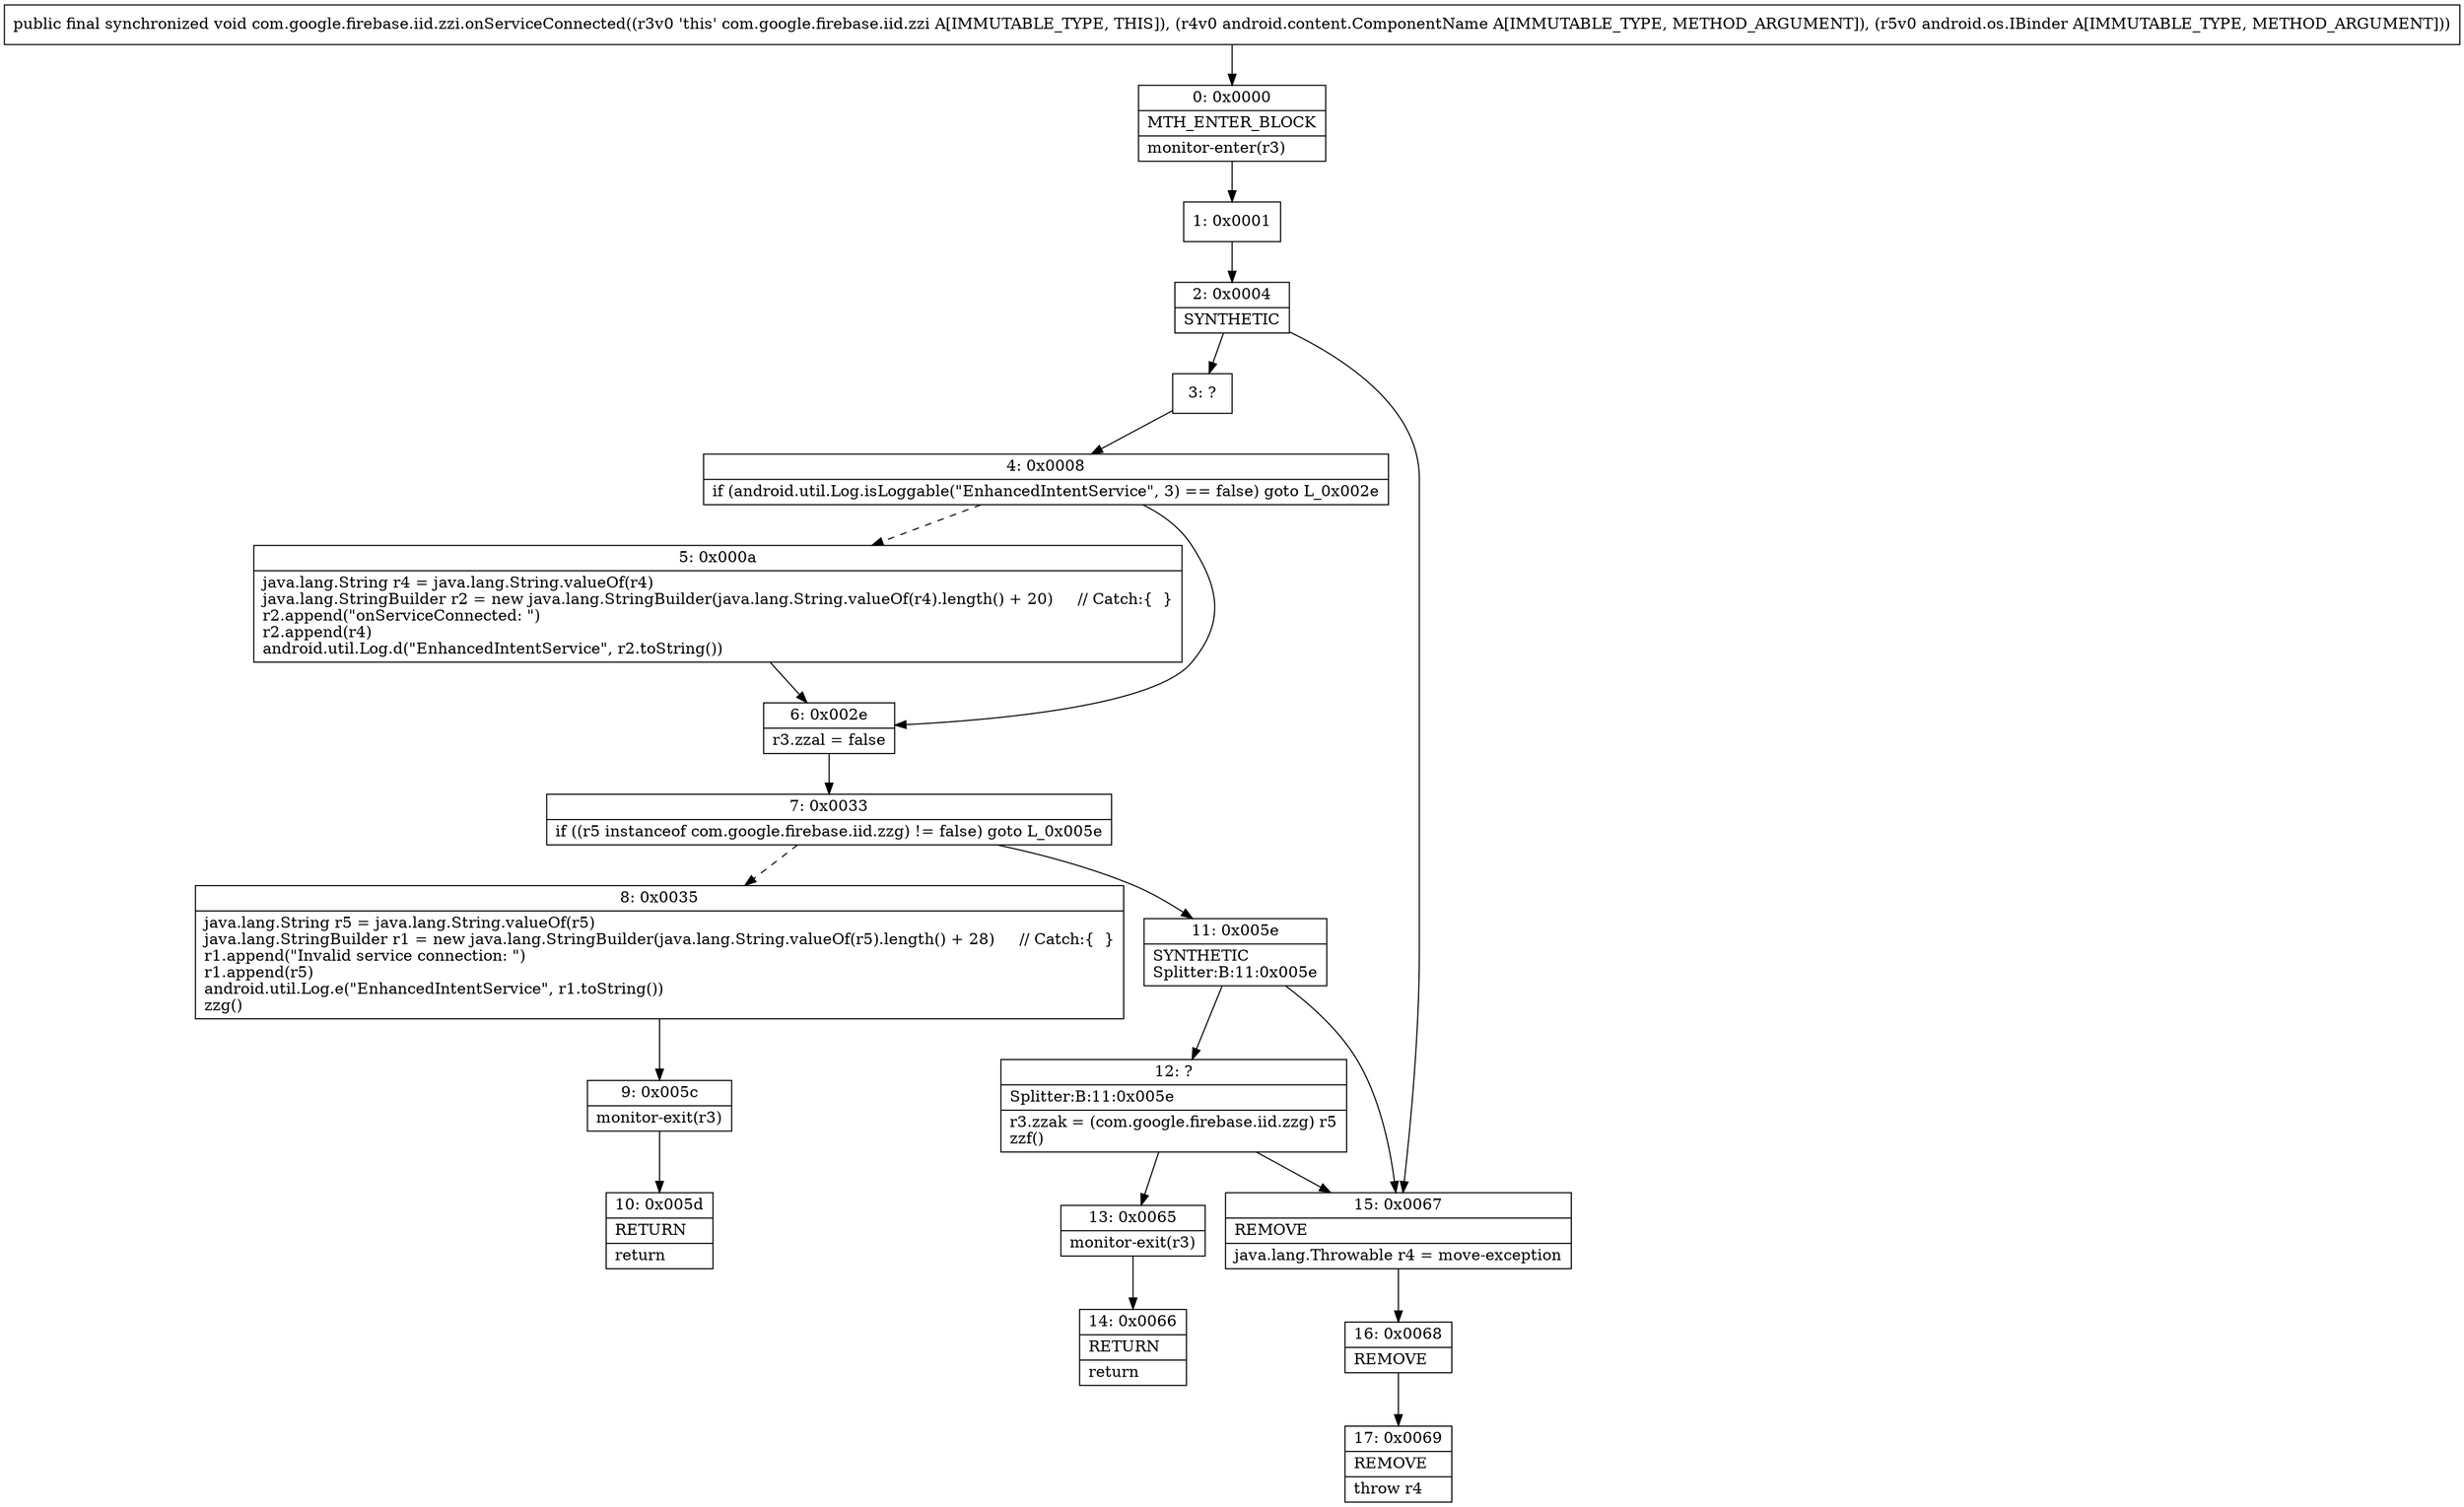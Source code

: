 digraph "CFG forcom.google.firebase.iid.zzi.onServiceConnected(Landroid\/content\/ComponentName;Landroid\/os\/IBinder;)V" {
Node_0 [shape=record,label="{0\:\ 0x0000|MTH_ENTER_BLOCK\l|monitor\-enter(r3)\l}"];
Node_1 [shape=record,label="{1\:\ 0x0001}"];
Node_2 [shape=record,label="{2\:\ 0x0004|SYNTHETIC\l}"];
Node_3 [shape=record,label="{3\:\ ?}"];
Node_4 [shape=record,label="{4\:\ 0x0008|if (android.util.Log.isLoggable(\"EnhancedIntentService\", 3) == false) goto L_0x002e\l}"];
Node_5 [shape=record,label="{5\:\ 0x000a|java.lang.String r4 = java.lang.String.valueOf(r4)\ljava.lang.StringBuilder r2 = new java.lang.StringBuilder(java.lang.String.valueOf(r4).length() + 20)     \/\/ Catch:\{  \}\lr2.append(\"onServiceConnected: \")\lr2.append(r4)\landroid.util.Log.d(\"EnhancedIntentService\", r2.toString())\l}"];
Node_6 [shape=record,label="{6\:\ 0x002e|r3.zzal = false\l}"];
Node_7 [shape=record,label="{7\:\ 0x0033|if ((r5 instanceof com.google.firebase.iid.zzg) != false) goto L_0x005e\l}"];
Node_8 [shape=record,label="{8\:\ 0x0035|java.lang.String r5 = java.lang.String.valueOf(r5)\ljava.lang.StringBuilder r1 = new java.lang.StringBuilder(java.lang.String.valueOf(r5).length() + 28)     \/\/ Catch:\{  \}\lr1.append(\"Invalid service connection: \")\lr1.append(r5)\landroid.util.Log.e(\"EnhancedIntentService\", r1.toString())\lzzg()\l}"];
Node_9 [shape=record,label="{9\:\ 0x005c|monitor\-exit(r3)\l}"];
Node_10 [shape=record,label="{10\:\ 0x005d|RETURN\l|return\l}"];
Node_11 [shape=record,label="{11\:\ 0x005e|SYNTHETIC\lSplitter:B:11:0x005e\l}"];
Node_12 [shape=record,label="{12\:\ ?|Splitter:B:11:0x005e\l|r3.zzak = (com.google.firebase.iid.zzg) r5\lzzf()\l}"];
Node_13 [shape=record,label="{13\:\ 0x0065|monitor\-exit(r3)\l}"];
Node_14 [shape=record,label="{14\:\ 0x0066|RETURN\l|return\l}"];
Node_15 [shape=record,label="{15\:\ 0x0067|REMOVE\l|java.lang.Throwable r4 = move\-exception\l}"];
Node_16 [shape=record,label="{16\:\ 0x0068|REMOVE\l}"];
Node_17 [shape=record,label="{17\:\ 0x0069|REMOVE\l|throw r4\l}"];
MethodNode[shape=record,label="{public final synchronized void com.google.firebase.iid.zzi.onServiceConnected((r3v0 'this' com.google.firebase.iid.zzi A[IMMUTABLE_TYPE, THIS]), (r4v0 android.content.ComponentName A[IMMUTABLE_TYPE, METHOD_ARGUMENT]), (r5v0 android.os.IBinder A[IMMUTABLE_TYPE, METHOD_ARGUMENT])) }"];
MethodNode -> Node_0;
Node_0 -> Node_1;
Node_1 -> Node_2;
Node_2 -> Node_3;
Node_2 -> Node_15;
Node_3 -> Node_4;
Node_4 -> Node_5[style=dashed];
Node_4 -> Node_6;
Node_5 -> Node_6;
Node_6 -> Node_7;
Node_7 -> Node_8[style=dashed];
Node_7 -> Node_11;
Node_8 -> Node_9;
Node_9 -> Node_10;
Node_11 -> Node_12;
Node_11 -> Node_15;
Node_12 -> Node_13;
Node_12 -> Node_15;
Node_13 -> Node_14;
Node_15 -> Node_16;
Node_16 -> Node_17;
}

